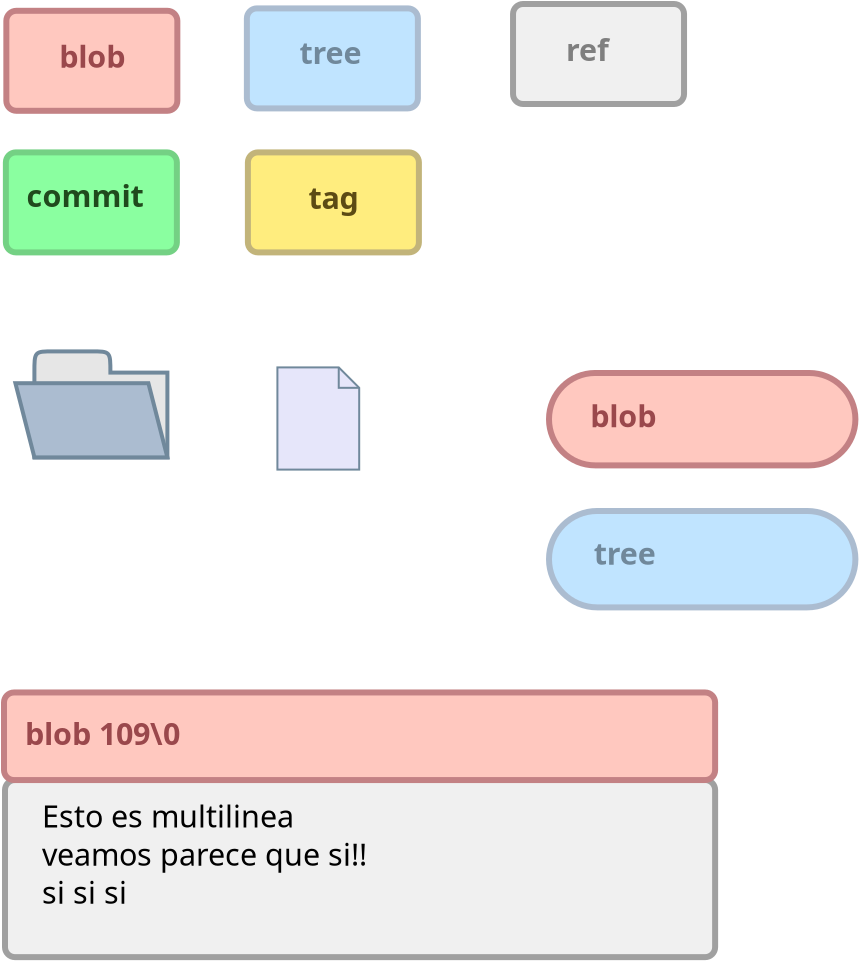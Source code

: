 <?xml version="1.0" encoding="UTF-8"?>
<dia:diagram xmlns:dia="http://www.lysator.liu.se/~alla/dia/">
  <dia:layer name="Background" visible="true" active="true">
    <dia:group>
      <dia:object type="Standard - Box" version="0" id="O0">
        <dia:attribute name="obj_pos">
          <dia:point val="-10.1,-14.35"/>
        </dia:attribute>
        <dia:attribute name="obj_bb">
          <dia:rectangle val="-10.25,-14.5;-1.4,-9.2"/>
        </dia:attribute>
        <dia:attribute name="elem_corner">
          <dia:point val="-10.1,-14.35"/>
        </dia:attribute>
        <dia:attribute name="elem_width">
          <dia:real val="8.55"/>
        </dia:attribute>
        <dia:attribute name="elem_height">
          <dia:real val="5"/>
        </dia:attribute>
        <dia:attribute name="border_width">
          <dia:real val="0.3"/>
        </dia:attribute>
        <dia:attribute name="border_color">
          <dia:color val="#c38184"/>
        </dia:attribute>
        <dia:attribute name="inner_color">
          <dia:color val="#ffc8bf"/>
        </dia:attribute>
        <dia:attribute name="show_background">
          <dia:boolean val="true"/>
        </dia:attribute>
        <dia:attribute name="corner_radius">
          <dia:real val="0.5"/>
        </dia:attribute>
      </dia:object>
      <dia:object type="Standard - Text" version="1" id="O1">
        <dia:attribute name="obj_pos">
          <dia:point val="-7.45,-11.5"/>
        </dia:attribute>
        <dia:attribute name="obj_bb">
          <dia:rectangle val="-7.45,-12.915;-3.7,-11.14"/>
        </dia:attribute>
        <dia:attribute name="text">
          <dia:composite type="text">
            <dia:attribute name="string">
              <dia:string>#blob#</dia:string>
            </dia:attribute>
            <dia:attribute name="font">
              <dia:font family="sans" style="80" name="Helvetica-Bold"/>
            </dia:attribute>
            <dia:attribute name="height">
              <dia:real val="1.905"/>
            </dia:attribute>
            <dia:attribute name="pos">
              <dia:point val="-7.45,-11.5"/>
            </dia:attribute>
            <dia:attribute name="color">
              <dia:color val="#9a484c"/>
            </dia:attribute>
            <dia:attribute name="alignment">
              <dia:enum val="0"/>
            </dia:attribute>
          </dia:composite>
        </dia:attribute>
        <dia:attribute name="valign">
          <dia:enum val="3"/>
        </dia:attribute>
      </dia:object>
    </dia:group>
    <dia:group>
      <dia:object type="Standard - Box" version="0" id="O2">
        <dia:attribute name="obj_pos">
          <dia:point val="1.927,-14.471"/>
        </dia:attribute>
        <dia:attribute name="obj_bb">
          <dia:rectangle val="1.778,-14.621;10.627,-9.321"/>
        </dia:attribute>
        <dia:attribute name="elem_corner">
          <dia:point val="1.927,-14.471"/>
        </dia:attribute>
        <dia:attribute name="elem_width">
          <dia:real val="8.55"/>
        </dia:attribute>
        <dia:attribute name="elem_height">
          <dia:real val="5"/>
        </dia:attribute>
        <dia:attribute name="border_width">
          <dia:real val="0.3"/>
        </dia:attribute>
        <dia:attribute name="border_color">
          <dia:color val="#abbcd0"/>
        </dia:attribute>
        <dia:attribute name="inner_color">
          <dia:color val="#c0e4ff"/>
        </dia:attribute>
        <dia:attribute name="show_background">
          <dia:boolean val="true"/>
        </dia:attribute>
        <dia:attribute name="corner_radius">
          <dia:real val="0.5"/>
        </dia:attribute>
      </dia:object>
      <dia:object type="Standard - Text" version="1" id="O3">
        <dia:attribute name="obj_pos">
          <dia:point val="4.562,-11.686"/>
        </dia:attribute>
        <dia:attribute name="obj_bb">
          <dia:rectangle val="4.562,-13.101;8.107,-11.326"/>
        </dia:attribute>
        <dia:attribute name="text">
          <dia:composite type="text">
            <dia:attribute name="string">
              <dia:string>#tree#</dia:string>
            </dia:attribute>
            <dia:attribute name="font">
              <dia:font family="sans" style="80" name="Helvetica-Bold"/>
            </dia:attribute>
            <dia:attribute name="height">
              <dia:real val="1.905"/>
            </dia:attribute>
            <dia:attribute name="pos">
              <dia:point val="4.562,-11.686"/>
            </dia:attribute>
            <dia:attribute name="color">
              <dia:color val="#70889b"/>
            </dia:attribute>
            <dia:attribute name="alignment">
              <dia:enum val="0"/>
            </dia:attribute>
          </dia:composite>
        </dia:attribute>
        <dia:attribute name="valign">
          <dia:enum val="3"/>
        </dia:attribute>
      </dia:object>
    </dia:group>
    <dia:group>
      <dia:object type="Standard - Box" version="0" id="O4">
        <dia:attribute name="obj_pos">
          <dia:point val="-10.123,-7.271"/>
        </dia:attribute>
        <dia:attribute name="obj_bb">
          <dia:rectangle val="-10.273,-7.421;-1.423,-2.121"/>
        </dia:attribute>
        <dia:attribute name="elem_corner">
          <dia:point val="-10.123,-7.271"/>
        </dia:attribute>
        <dia:attribute name="elem_width">
          <dia:real val="8.55"/>
        </dia:attribute>
        <dia:attribute name="elem_height">
          <dia:real val="5"/>
        </dia:attribute>
        <dia:attribute name="border_width">
          <dia:real val="0.3"/>
        </dia:attribute>
        <dia:attribute name="border_color">
          <dia:color val="#74d184"/>
        </dia:attribute>
        <dia:attribute name="inner_color">
          <dia:color val="#8affa0"/>
        </dia:attribute>
        <dia:attribute name="show_background">
          <dia:boolean val="true"/>
        </dia:attribute>
        <dia:attribute name="corner_radius">
          <dia:real val="0.5"/>
        </dia:attribute>
      </dia:object>
      <dia:object type="Standard - Text" version="1" id="O5">
        <dia:attribute name="obj_pos">
          <dia:point val="-9.088,-4.536"/>
        </dia:attribute>
        <dia:attribute name="obj_bb">
          <dia:rectangle val="-9.088,-5.951;-2.712,-4.176"/>
        </dia:attribute>
        <dia:attribute name="text">
          <dia:composite type="text">
            <dia:attribute name="string">
              <dia:string>#commit#</dia:string>
            </dia:attribute>
            <dia:attribute name="font">
              <dia:font family="sans" style="80" name="Helvetica-Bold"/>
            </dia:attribute>
            <dia:attribute name="height">
              <dia:real val="1.905"/>
            </dia:attribute>
            <dia:attribute name="pos">
              <dia:point val="-9.088,-4.536"/>
            </dia:attribute>
            <dia:attribute name="color">
              <dia:color val="#204a1d"/>
            </dia:attribute>
            <dia:attribute name="alignment">
              <dia:enum val="0"/>
            </dia:attribute>
          </dia:composite>
        </dia:attribute>
        <dia:attribute name="valign">
          <dia:enum val="3"/>
        </dia:attribute>
      </dia:object>
    </dia:group>
    <dia:group>
      <dia:object type="Standard - Box" version="0" id="O6">
        <dia:attribute name="obj_pos">
          <dia:point val="1.978,-7.271"/>
        </dia:attribute>
        <dia:attribute name="obj_bb">
          <dia:rectangle val="1.827,-7.421;10.678,-2.121"/>
        </dia:attribute>
        <dia:attribute name="elem_corner">
          <dia:point val="1.978,-7.271"/>
        </dia:attribute>
        <dia:attribute name="elem_width">
          <dia:real val="8.55"/>
        </dia:attribute>
        <dia:attribute name="elem_height">
          <dia:real val="5"/>
        </dia:attribute>
        <dia:attribute name="border_width">
          <dia:real val="0.3"/>
        </dia:attribute>
        <dia:attribute name="border_color">
          <dia:color val="#c2b47a"/>
        </dia:attribute>
        <dia:attribute name="inner_color">
          <dia:color val="#ffed7e"/>
        </dia:attribute>
        <dia:attribute name="show_background">
          <dia:boolean val="true"/>
        </dia:attribute>
        <dia:attribute name="corner_radius">
          <dia:real val="0.5"/>
        </dia:attribute>
      </dia:object>
      <dia:object type="Standard - Text" version="1" id="O7">
        <dia:attribute name="obj_pos">
          <dia:point val="5.013,-4.436"/>
        </dia:attribute>
        <dia:attribute name="obj_bb">
          <dia:rectangle val="5.013,-5.851;7.857,-4.076"/>
        </dia:attribute>
        <dia:attribute name="text">
          <dia:composite type="text">
            <dia:attribute name="string">
              <dia:string>#tag#</dia:string>
            </dia:attribute>
            <dia:attribute name="font">
              <dia:font family="sans" style="80" name="Helvetica-Bold"/>
            </dia:attribute>
            <dia:attribute name="height">
              <dia:real val="1.905"/>
            </dia:attribute>
            <dia:attribute name="pos">
              <dia:point val="5.013,-4.436"/>
            </dia:attribute>
            <dia:attribute name="color">
              <dia:color val="#5c4b14"/>
            </dia:attribute>
            <dia:attribute name="alignment">
              <dia:enum val="0"/>
            </dia:attribute>
          </dia:composite>
        </dia:attribute>
        <dia:attribute name="valign">
          <dia:enum val="3"/>
        </dia:attribute>
      </dia:object>
    </dia:group>
    <dia:object type="Filesystem - Folder" version="1" id="O8">
      <dia:attribute name="obj_pos">
        <dia:point val="-9.647,2.679"/>
      </dia:attribute>
      <dia:attribute name="obj_bb">
        <dia:rectangle val="-9.776,2.579;-1.919,8.079"/>
      </dia:attribute>
      <dia:attribute name="meta">
        <dia:composite type="dict"/>
      </dia:attribute>
      <dia:attribute name="elem_corner">
        <dia:point val="-9.647,2.679"/>
      </dia:attribute>
      <dia:attribute name="elem_width">
        <dia:real val="7.6"/>
      </dia:attribute>
      <dia:attribute name="elem_height">
        <dia:real val="5.3"/>
      </dia:attribute>
      <dia:attribute name="line_width">
        <dia:real val="0.2"/>
      </dia:attribute>
      <dia:attribute name="line_colour">
        <dia:color val="#70889b"/>
      </dia:attribute>
      <dia:attribute name="fill_colour">
        <dia:color val="#abbcd0"/>
      </dia:attribute>
      <dia:attribute name="show_background">
        <dia:boolean val="true"/>
      </dia:attribute>
      <dia:attribute name="line_style">
        <dia:enum val="0"/>
        <dia:real val="1"/>
      </dia:attribute>
      <dia:attribute name="padding">
        <dia:real val="0.1"/>
      </dia:attribute>
      <dia:attribute name="text">
        <dia:composite type="text">
          <dia:attribute name="string">
            <dia:string>##</dia:string>
          </dia:attribute>
          <dia:attribute name="font">
            <dia:font family="sans" style="0" name="Helvetica"/>
          </dia:attribute>
          <dia:attribute name="height">
            <dia:real val="0.8"/>
          </dia:attribute>
          <dia:attribute name="pos">
            <dia:point val="-5.847,5.794"/>
          </dia:attribute>
          <dia:attribute name="color">
            <dia:color val="#000000"/>
          </dia:attribute>
          <dia:attribute name="alignment">
            <dia:enum val="1"/>
          </dia:attribute>
        </dia:composite>
      </dia:attribute>
      <dia:attribute name="flip_horizontal">
        <dia:boolean val="false"/>
      </dia:attribute>
      <dia:attribute name="flip_vertical">
        <dia:boolean val="false"/>
      </dia:attribute>
      <dia:attribute name="subscale">
        <dia:real val="1"/>
      </dia:attribute>
    </dia:object>
    <dia:object type="Filesystem - File" version="1" id="O9">
      <dia:attribute name="obj_pos">
        <dia:point val="3.453,3.479"/>
      </dia:attribute>
      <dia:attribute name="obj_bb">
        <dia:rectangle val="3.403,3.429;7.613,8.642"/>
      </dia:attribute>
      <dia:attribute name="meta">
        <dia:composite type="dict"/>
      </dia:attribute>
      <dia:attribute name="elem_corner">
        <dia:point val="3.453,3.479"/>
      </dia:attribute>
      <dia:attribute name="elem_width">
        <dia:real val="4.09"/>
      </dia:attribute>
      <dia:attribute name="elem_height">
        <dia:real val="5.112"/>
      </dia:attribute>
      <dia:attribute name="line_width">
        <dia:real val="0.1"/>
      </dia:attribute>
      <dia:attribute name="line_colour">
        <dia:color val="#70889b"/>
      </dia:attribute>
      <dia:attribute name="fill_colour">
        <dia:color val="#e6e6fa"/>
      </dia:attribute>
      <dia:attribute name="show_background">
        <dia:boolean val="true"/>
      </dia:attribute>
      <dia:attribute name="line_style">
        <dia:enum val="0"/>
        <dia:real val="1"/>
      </dia:attribute>
      <dia:attribute name="flip_horizontal">
        <dia:boolean val="false"/>
      </dia:attribute>
      <dia:attribute name="flip_vertical">
        <dia:boolean val="false"/>
      </dia:attribute>
      <dia:attribute name="subscale">
        <dia:real val="1"/>
      </dia:attribute>
    </dia:object>
    <dia:group>
      <dia:object type="Standard - Box" version="0" id="O10">
        <dia:attribute name="obj_pos">
          <dia:point val="17.033,3.759"/>
        </dia:attribute>
        <dia:attribute name="obj_bb">
          <dia:rectangle val="16.883,3.609;32.503,8.529"/>
        </dia:attribute>
        <dia:attribute name="elem_corner">
          <dia:point val="17.033,3.759"/>
        </dia:attribute>
        <dia:attribute name="elem_width">
          <dia:real val="15.32"/>
        </dia:attribute>
        <dia:attribute name="elem_height">
          <dia:real val="4.62"/>
        </dia:attribute>
        <dia:attribute name="border_width">
          <dia:real val="0.3"/>
        </dia:attribute>
        <dia:attribute name="border_color">
          <dia:color val="#c38184"/>
        </dia:attribute>
        <dia:attribute name="inner_color">
          <dia:color val="#ffc8bf"/>
        </dia:attribute>
        <dia:attribute name="show_background">
          <dia:boolean val="true"/>
        </dia:attribute>
        <dia:attribute name="corner_radius">
          <dia:real val="2.8"/>
        </dia:attribute>
      </dia:object>
      <dia:object type="Standard - Text" version="1" id="O11">
        <dia:attribute name="obj_pos">
          <dia:point val="19.093,6.469"/>
        </dia:attribute>
        <dia:attribute name="obj_bb">
          <dia:rectangle val="19.093,5.054;22.843,6.829"/>
        </dia:attribute>
        <dia:attribute name="text">
          <dia:composite type="text">
            <dia:attribute name="string">
              <dia:string>#blob#</dia:string>
            </dia:attribute>
            <dia:attribute name="font">
              <dia:font family="sans" style="80" name="Helvetica-Bold"/>
            </dia:attribute>
            <dia:attribute name="height">
              <dia:real val="1.905"/>
            </dia:attribute>
            <dia:attribute name="pos">
              <dia:point val="19.093,6.469"/>
            </dia:attribute>
            <dia:attribute name="color">
              <dia:color val="#9a484c"/>
            </dia:attribute>
            <dia:attribute name="alignment">
              <dia:enum val="0"/>
            </dia:attribute>
          </dia:composite>
        </dia:attribute>
        <dia:attribute name="valign">
          <dia:enum val="3"/>
        </dia:attribute>
      </dia:object>
    </dia:group>
    <dia:group>
      <dia:object type="Standard - Box" version="0" id="O12">
        <dia:attribute name="obj_pos">
          <dia:point val="17.033,10.659"/>
        </dia:attribute>
        <dia:attribute name="obj_bb">
          <dia:rectangle val="16.883,10.509;32.503,15.629"/>
        </dia:attribute>
        <dia:attribute name="elem_corner">
          <dia:point val="17.033,10.659"/>
        </dia:attribute>
        <dia:attribute name="elem_width">
          <dia:real val="15.32"/>
        </dia:attribute>
        <dia:attribute name="elem_height">
          <dia:real val="4.82"/>
        </dia:attribute>
        <dia:attribute name="border_width">
          <dia:real val="0.3"/>
        </dia:attribute>
        <dia:attribute name="border_color">
          <dia:color val="#abbcd0"/>
        </dia:attribute>
        <dia:attribute name="inner_color">
          <dia:color val="#c0e4ff"/>
        </dia:attribute>
        <dia:attribute name="show_background">
          <dia:boolean val="true"/>
        </dia:attribute>
        <dia:attribute name="corner_radius">
          <dia:real val="2.8"/>
        </dia:attribute>
      </dia:object>
      <dia:object type="Standard - Text" version="1" id="O13">
        <dia:attribute name="obj_pos">
          <dia:point val="19.268,13.344"/>
        </dia:attribute>
        <dia:attribute name="obj_bb">
          <dia:rectangle val="19.268,11.929;22.813,13.704"/>
        </dia:attribute>
        <dia:attribute name="text">
          <dia:composite type="text">
            <dia:attribute name="string">
              <dia:string>#tree#</dia:string>
            </dia:attribute>
            <dia:attribute name="font">
              <dia:font family="sans" style="80" name="Helvetica-Bold"/>
            </dia:attribute>
            <dia:attribute name="height">
              <dia:real val="1.905"/>
            </dia:attribute>
            <dia:attribute name="pos">
              <dia:point val="19.268,13.344"/>
            </dia:attribute>
            <dia:attribute name="color">
              <dia:color val="#70889b"/>
            </dia:attribute>
            <dia:attribute name="alignment">
              <dia:enum val="0"/>
            </dia:attribute>
          </dia:composite>
        </dia:attribute>
        <dia:attribute name="valign">
          <dia:enum val="3"/>
        </dia:attribute>
      </dia:object>
    </dia:group>
    <dia:group>
      <dia:object type="Standard - Box" version="0" id="O14">
        <dia:attribute name="obj_pos">
          <dia:point val="-10.167,24.109"/>
        </dia:attribute>
        <dia:attribute name="obj_bb">
          <dia:rectangle val="-10.317,23.959;25.489,33.117"/>
        </dia:attribute>
        <dia:attribute name="elem_corner">
          <dia:point val="-10.167,24.109"/>
        </dia:attribute>
        <dia:attribute name="elem_width">
          <dia:real val="35.506"/>
        </dia:attribute>
        <dia:attribute name="elem_height">
          <dia:real val="8.858"/>
        </dia:attribute>
        <dia:attribute name="border_width">
          <dia:real val="0.3"/>
        </dia:attribute>
        <dia:attribute name="border_color">
          <dia:color val="#a0a0a0"/>
        </dia:attribute>
        <dia:attribute name="inner_color">
          <dia:color val="#f0f0f0"/>
        </dia:attribute>
        <dia:attribute name="show_background">
          <dia:boolean val="true"/>
        </dia:attribute>
        <dia:attribute name="corner_radius">
          <dia:real val="0.5"/>
        </dia:attribute>
      </dia:object>
      <dia:object type="Standard - Box" version="0" id="O15">
        <dia:attribute name="obj_pos">
          <dia:point val="-10.217,19.734"/>
        </dia:attribute>
        <dia:attribute name="obj_bb">
          <dia:rectangle val="-10.367,19.584;25.489,24.263"/>
        </dia:attribute>
        <dia:attribute name="elem_corner">
          <dia:point val="-10.217,19.734"/>
        </dia:attribute>
        <dia:attribute name="elem_width">
          <dia:real val="35.556"/>
        </dia:attribute>
        <dia:attribute name="elem_height">
          <dia:real val="4.379"/>
        </dia:attribute>
        <dia:attribute name="border_width">
          <dia:real val="0.3"/>
        </dia:attribute>
        <dia:attribute name="border_color">
          <dia:color val="#c38184"/>
        </dia:attribute>
        <dia:attribute name="inner_color">
          <dia:color val="#ffc8bf"/>
        </dia:attribute>
        <dia:attribute name="show_background">
          <dia:boolean val="true"/>
        </dia:attribute>
        <dia:attribute name="corner_radius">
          <dia:real val="0.5"/>
        </dia:attribute>
      </dia:object>
      <dia:object type="Standard - Text" version="1" id="O16">
        <dia:attribute name="obj_pos">
          <dia:point val="-9.167,22.359"/>
        </dia:attribute>
        <dia:attribute name="obj_bb">
          <dia:rectangle val="-9.167,20.944;-0.09,22.719"/>
        </dia:attribute>
        <dia:attribute name="text">
          <dia:composite type="text">
            <dia:attribute name="string">
              <dia:string>#blob 109\0#</dia:string>
            </dia:attribute>
            <dia:attribute name="font">
              <dia:font family="sans" style="80" name="Helvetica-Bold"/>
            </dia:attribute>
            <dia:attribute name="height">
              <dia:real val="1.905"/>
            </dia:attribute>
            <dia:attribute name="pos">
              <dia:point val="-9.167,22.359"/>
            </dia:attribute>
            <dia:attribute name="color">
              <dia:color val="#9a484c"/>
            </dia:attribute>
            <dia:attribute name="alignment">
              <dia:enum val="0"/>
            </dia:attribute>
          </dia:composite>
        </dia:attribute>
        <dia:attribute name="valign">
          <dia:enum val="3"/>
        </dia:attribute>
      </dia:object>
      <dia:object type="Standard - Text" version="1" id="O17">
        <dia:attribute name="obj_pos">
          <dia:point val="-8.314,26.488"/>
        </dia:attribute>
        <dia:attribute name="obj_bb">
          <dia:rectangle val="-8.314,25.073;9.646,32.563"/>
        </dia:attribute>
        <dia:attribute name="text">
          <dia:composite type="text">
            <dia:attribute name="string">
              <dia:string>#Esto es multilinea
veamos parece que si!!
si si si
#</dia:string>
            </dia:attribute>
            <dia:attribute name="font">
              <dia:font family="sans" style="0" name="Helvetica"/>
            </dia:attribute>
            <dia:attribute name="height">
              <dia:real val="1.905"/>
            </dia:attribute>
            <dia:attribute name="pos">
              <dia:point val="-8.314,26.488"/>
            </dia:attribute>
            <dia:attribute name="color">
              <dia:color val="#000000"/>
            </dia:attribute>
            <dia:attribute name="alignment">
              <dia:enum val="0"/>
            </dia:attribute>
          </dia:composite>
        </dia:attribute>
        <dia:attribute name="valign">
          <dia:enum val="3"/>
        </dia:attribute>
      </dia:object>
    </dia:group>
    <dia:object type="Standard - Box" version="0" id="O18">
      <dia:attribute name="obj_pos">
        <dia:point val="15.235,-14.69"/>
      </dia:attribute>
      <dia:attribute name="obj_bb">
        <dia:rectangle val="15.085,-14.84;23.935,-9.54"/>
      </dia:attribute>
      <dia:attribute name="elem_corner">
        <dia:point val="15.235,-14.69"/>
      </dia:attribute>
      <dia:attribute name="elem_width">
        <dia:real val="8.55"/>
      </dia:attribute>
      <dia:attribute name="elem_height">
        <dia:real val="5"/>
      </dia:attribute>
      <dia:attribute name="border_width">
        <dia:real val="0.3"/>
      </dia:attribute>
      <dia:attribute name="border_color">
        <dia:color val="#a0a0a0"/>
      </dia:attribute>
      <dia:attribute name="inner_color">
        <dia:color val="#f0f0f0"/>
      </dia:attribute>
      <dia:attribute name="show_background">
        <dia:boolean val="true"/>
      </dia:attribute>
      <dia:attribute name="corner_radius">
        <dia:real val="0.5"/>
      </dia:attribute>
    </dia:object>
    <dia:object type="Standard - Text" version="1" id="O19">
      <dia:attribute name="obj_pos">
        <dia:point val="17.885,-11.84"/>
      </dia:attribute>
      <dia:attribute name="obj_bb">
        <dia:rectangle val="17.885,-13.255;20.332,-11.48"/>
      </dia:attribute>
      <dia:attribute name="text">
        <dia:composite type="text">
          <dia:attribute name="string">
            <dia:string>#ref#</dia:string>
          </dia:attribute>
          <dia:attribute name="font">
            <dia:font family="sans" style="80" name="Helvetica-Bold"/>
          </dia:attribute>
          <dia:attribute name="height">
            <dia:real val="1.905"/>
          </dia:attribute>
          <dia:attribute name="pos">
            <dia:point val="17.885,-11.84"/>
          </dia:attribute>
          <dia:attribute name="color">
            <dia:color val="#7f7f7f"/>
          </dia:attribute>
          <dia:attribute name="alignment">
            <dia:enum val="0"/>
          </dia:attribute>
        </dia:composite>
      </dia:attribute>
      <dia:attribute name="valign">
        <dia:enum val="3"/>
      </dia:attribute>
    </dia:object>
  </dia:layer>
</dia:diagram>
